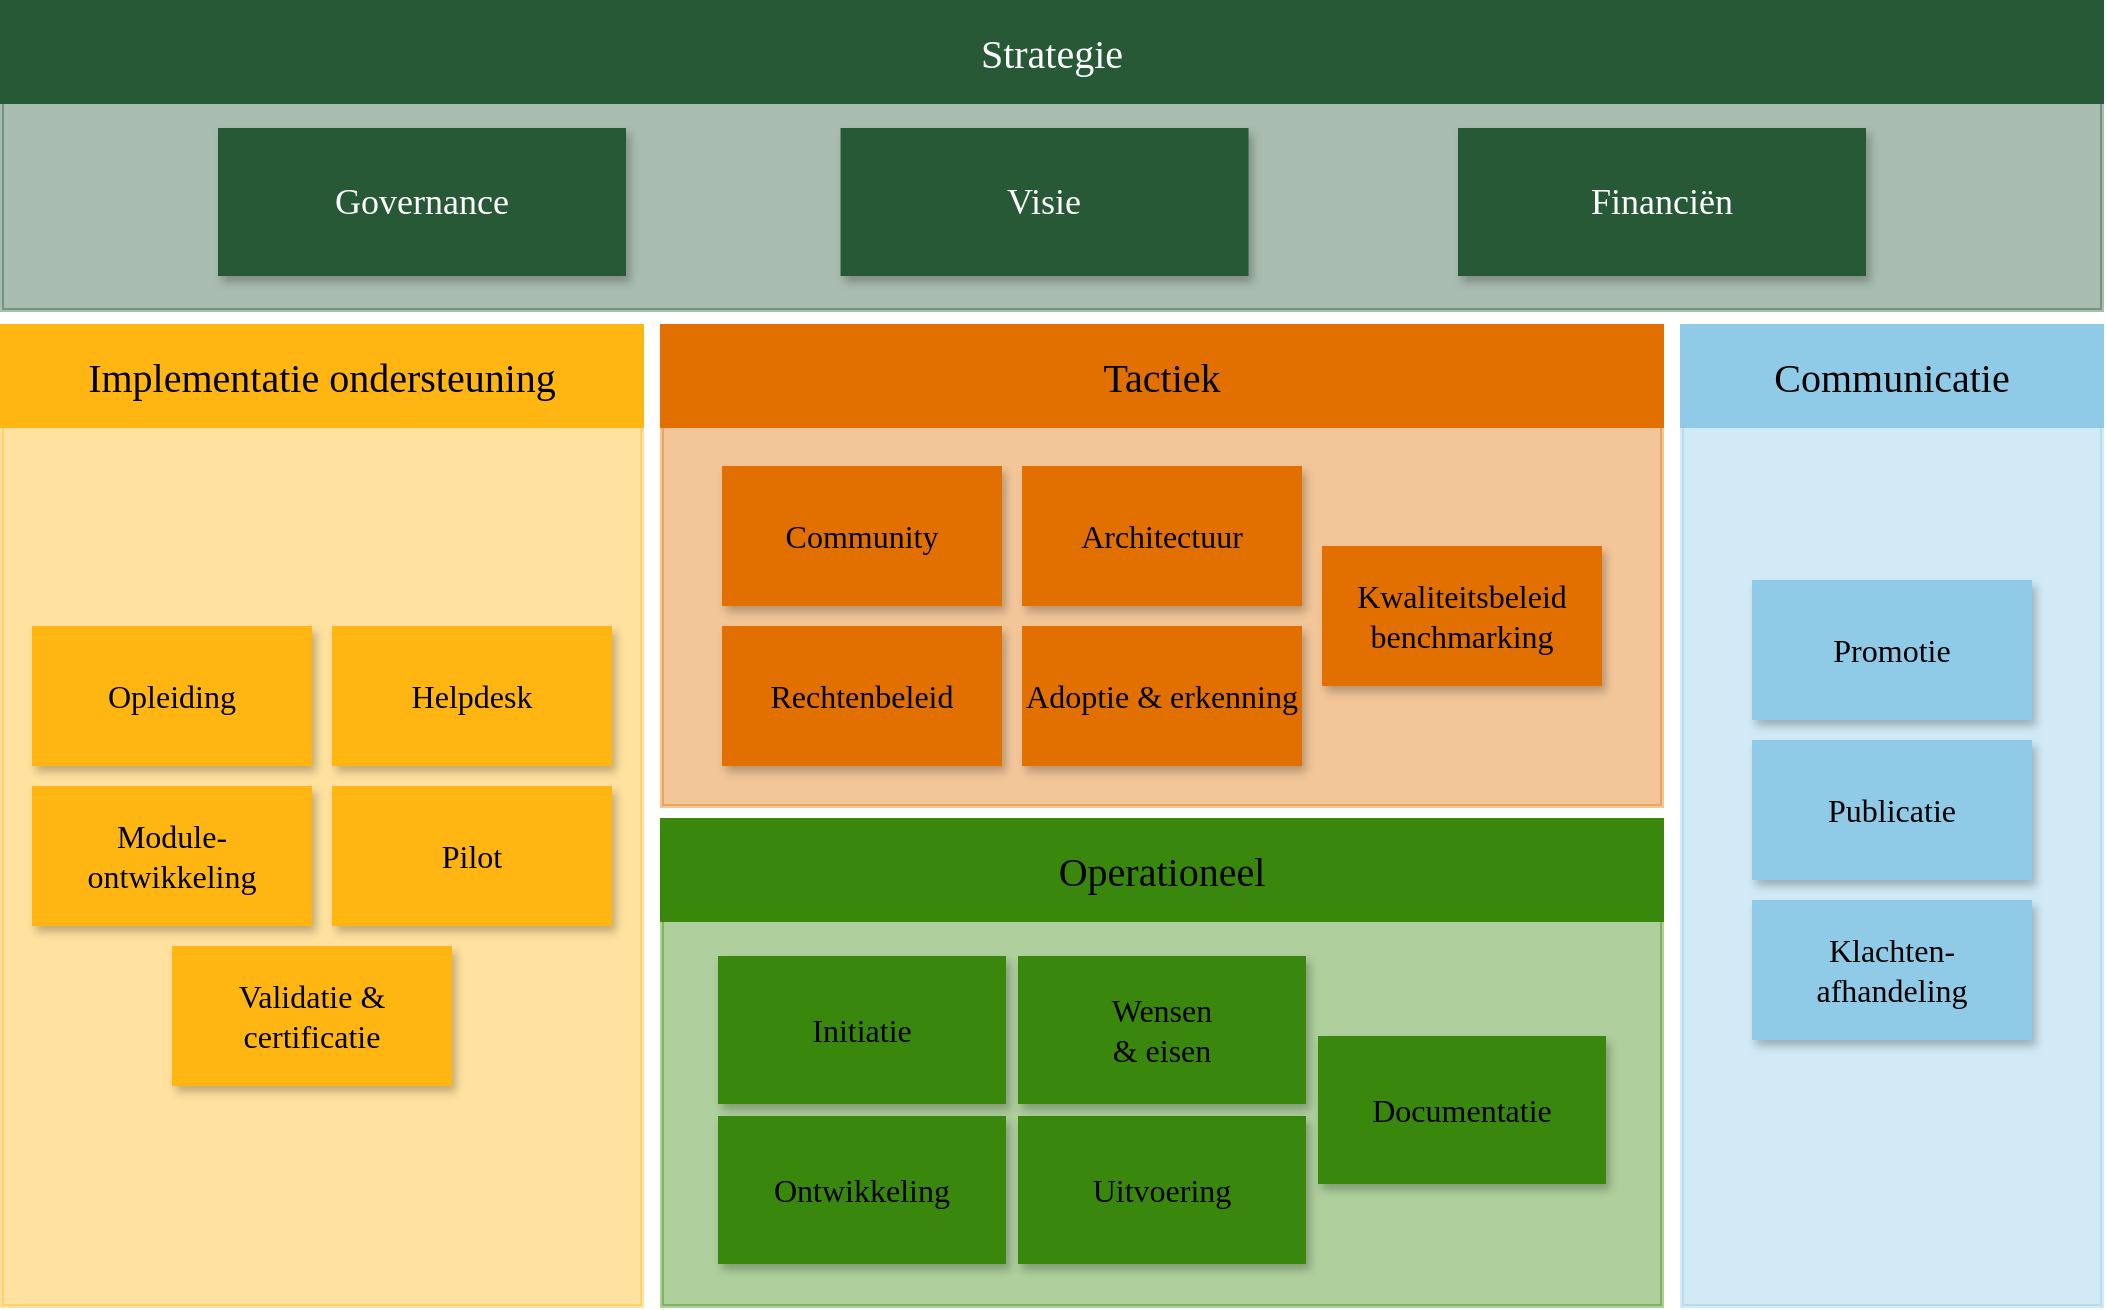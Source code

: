 <mxfile version="12.4.2" type="device" pages="4"><diagram name="Bomos_model_v2" id="IkjyRyMnNnL2N2irxYSh"><mxGraphModel dx="1106" dy="997" grid="1" gridSize="10" guides="1" tooltips="1" connect="1" arrows="1" fold="1" page="1" pageScale="1" pageWidth="1654" pageHeight="1169" math="0" shadow="0"><root><mxCell id="3etn9GdonzsonG2RXUrw-0"/><mxCell id="3etn9GdonzsonG2RXUrw-1" parent="3etn9GdonzsonG2RXUrw-0"/><mxCell id="3etn9GdonzsonG2RXUrw-2" value="" style="rounded=0;whiteSpace=wrap;html=1;strokeWidth=2;fillColor=#39870C;fontSize=16;strokeColor=#39870C;shadow=0;fontFamily=Verdana;opacity=40;fontColor=#000000;" vertex="1" parent="3etn9GdonzsonG2RXUrw-1"><mxGeometry x="350" y="487" width="500" height="193" as="geometry"/></mxCell><mxCell id="3etn9GdonzsonG2RXUrw-3" value="" style="rounded=0;whiteSpace=wrap;html=1;strokeWidth=2;fillColor=#E17000;fontSize=16;strokeColor=#E17000;shadow=0;fontFamily=Verdana;opacity=40;fontColor=#000000;" vertex="1" parent="3etn9GdonzsonG2RXUrw-1"><mxGeometry x="350" y="240" width="500" height="190" as="geometry"/></mxCell><mxCell id="3etn9GdonzsonG2RXUrw-4" value="" style="rounded=0;whiteSpace=wrap;html=1;strokeWidth=2;fillColor=#8FCAE7;fontSize=16;strokeColor=#8FCAE7;shadow=0;fontFamily=Verdana;opacity=40;fontColor=#000000;" vertex="1" parent="3etn9GdonzsonG2RXUrw-1"><mxGeometry x="860" y="235" width="210" height="445" as="geometry"/></mxCell><mxCell id="3etn9GdonzsonG2RXUrw-5" value="" style="rounded=0;whiteSpace=wrap;html=1;strokeWidth=2;fillColor=#FFB612;fontSize=16;strokeColor=#FFB612;shadow=0;fontFamily=Verdana;opacity=40;fontColor=#000000;" vertex="1" parent="3etn9GdonzsonG2RXUrw-1"><mxGeometry x="20" y="240" width="320" height="440" as="geometry"/></mxCell><mxCell id="3etn9GdonzsonG2RXUrw-6" value="&lt;font style=&quot;font-size: 20px;&quot;&gt;Strategie&lt;/font&gt;" style="rounded=0;whiteSpace=wrap;html=1;strokeWidth=2;fillColor=#275937;fontSize=20;strokeColor=#275937;shadow=0;fontFamily=Verdana;fontColor=#FFFFFF;" vertex="1" parent="3etn9GdonzsonG2RXUrw-1"><mxGeometry x="20" y="28" width="1050" height="50" as="geometry"/></mxCell><mxCell id="3etn9GdonzsonG2RXUrw-7" value="" style="rounded=0;whiteSpace=wrap;html=1;strokeWidth=2;fillColor=#275937;fontSize=16;strokeColor=#275937;shadow=0;fontFamily=Verdana;opacity=40;fontColor=#FFFFFF;" vertex="1" parent="3etn9GdonzsonG2RXUrw-1"><mxGeometry x="20" y="72" width="1050" height="110" as="geometry"/></mxCell><mxCell id="3etn9GdonzsonG2RXUrw-8" value="&lt;font style=&quot;font-size: 18px&quot;&gt;Visie&lt;/font&gt;" style="rounded=0;whiteSpace=wrap;html=1;strokeWidth=4;fillColor=#275937;fontSize=16;strokeColor=#275937;shadow=1;fontFamily=Verdana;fontColor=#FFFFFF;" vertex="1" parent="3etn9GdonzsonG2RXUrw-1"><mxGeometry x="441.27" y="93" width="200" height="70" as="geometry"/></mxCell><mxCell id="3etn9GdonzsonG2RXUrw-9" value="&lt;font style=&quot;font-size: 18px&quot;&gt;Financiën&lt;/font&gt;" style="rounded=0;whiteSpace=wrap;html=1;strokeWidth=4;fillColor=#275937;fontSize=16;strokeColor=#275937;shadow=1;fontFamily=Verdana;fontColor=#FFFFFF;" vertex="1" parent="3etn9GdonzsonG2RXUrw-1"><mxGeometry x="750" y="93" width="200" height="70" as="geometry"/></mxCell><mxCell id="3etn9GdonzsonG2RXUrw-10" value="&lt;font style=&quot;font-size: 16px&quot;&gt;Opleiding&lt;/font&gt;" style="rounded=0;whiteSpace=wrap;html=1;strokeWidth=4;fillColor=#FFB612;fontSize=16;strokeColor=none;shadow=1;fontFamily=Verdana;fontColor=#000000;" vertex="1" parent="3etn9GdonzsonG2RXUrw-1"><mxGeometry x="35" y="340" width="140" height="70" as="geometry"/></mxCell><mxCell id="3etn9GdonzsonG2RXUrw-11" value="&lt;font style=&quot;font-size: 18px&quot;&gt;Governance&lt;/font&gt;" style="rounded=0;whiteSpace=wrap;html=1;strokeWidth=4;fillColor=#275937;fontSize=16;strokeColor=#275937;shadow=1;fontFamily=Verdana;fontColor=#FFFFFF;" vertex="1" parent="3etn9GdonzsonG2RXUrw-1"><mxGeometry x="130" y="93" width="200" height="70" as="geometry"/></mxCell><mxCell id="3etn9GdonzsonG2RXUrw-12" value="&lt;font style=&quot;font-size: 16px&quot;&gt;Helpdesk&lt;/font&gt;" style="rounded=0;whiteSpace=wrap;html=1;strokeWidth=4;fillColor=#FFB612;fontSize=16;strokeColor=none;shadow=1;fontFamily=Verdana;fontColor=#000000;" vertex="1" parent="3etn9GdonzsonG2RXUrw-1"><mxGeometry x="185" y="340" width="140" height="70" as="geometry"/></mxCell><mxCell id="3etn9GdonzsonG2RXUrw-13" value="&lt;font style=&quot;font-size: 16px&quot;&gt;Pilot&lt;/font&gt;" style="rounded=0;whiteSpace=wrap;html=1;strokeWidth=4;fillColor=#FFB612;fontSize=16;strokeColor=none;shadow=1;fontFamily=Verdana;fontColor=#000000;" vertex="1" parent="3etn9GdonzsonG2RXUrw-1"><mxGeometry x="185" y="420" width="140" height="70" as="geometry"/></mxCell><mxCell id="3etn9GdonzsonG2RXUrw-14" value="&lt;font style=&quot;font-size: 16px&quot;&gt;Module- ontwikkeling&lt;/font&gt;" style="rounded=0;whiteSpace=wrap;html=1;strokeWidth=4;fillColor=#FFB612;fontSize=16;strokeColor=none;shadow=1;fontFamily=Verdana;fontColor=#000000;" vertex="1" parent="3etn9GdonzsonG2RXUrw-1"><mxGeometry x="35" y="420" width="140" height="70" as="geometry"/></mxCell><mxCell id="3etn9GdonzsonG2RXUrw-15" value="&lt;font style=&quot;font-size: 16px&quot;&gt;Validatie &amp;amp; certificatie&lt;/font&gt;" style="rounded=0;whiteSpace=wrap;html=1;strokeWidth=4;fillColor=#FFB612;fontSize=16;strokeColor=none;shadow=1;fontFamily=Verdana;fontColor=#000000;" vertex="1" parent="3etn9GdonzsonG2RXUrw-1"><mxGeometry x="105" y="500" width="140" height="70" as="geometry"/></mxCell><mxCell id="3etn9GdonzsonG2RXUrw-16" value="&lt;font style=&quot;font-size: 20px;&quot;&gt;Implementatie ondersteuning&lt;/font&gt;" style="rounded=0;whiteSpace=wrap;html=1;strokeWidth=2;fillColor=#FFB612;fontSize=20;strokeColor=#FFB612;shadow=0;fontFamily=Verdana;fontColor=#000000;" vertex="1" parent="3etn9GdonzsonG2RXUrw-1"><mxGeometry x="20" y="190" width="320" height="50" as="geometry"/></mxCell><mxCell id="3etn9GdonzsonG2RXUrw-17" value="&lt;font style=&quot;font-size: 20px;&quot;&gt;Tactiek&lt;/font&gt;" style="rounded=0;whiteSpace=wrap;html=1;strokeWidth=2;fillColor=#E17000;fontSize=20;strokeColor=#E17000;shadow=0;fontFamily=Verdana;fontColor=#000000;" vertex="1" parent="3etn9GdonzsonG2RXUrw-1"><mxGeometry x="350" y="190" width="500" height="50" as="geometry"/></mxCell><mxCell id="3etn9GdonzsonG2RXUrw-18" value="&lt;font style=&quot;font-size: 20px;&quot;&gt;Communicatie&lt;/font&gt;" style="rounded=0;whiteSpace=wrap;html=1;strokeWidth=2;fillColor=#8FCAE7;fontSize=20;strokeColor=#8FCAE7;shadow=0;fontFamily=Verdana;fontColor=#000000;" vertex="1" parent="3etn9GdonzsonG2RXUrw-1"><mxGeometry x="860" y="190" width="210" height="50" as="geometry"/></mxCell><mxCell id="3etn9GdonzsonG2RXUrw-19" value="&lt;font style=&quot;font-size: 20px;&quot;&gt;Operationeel&lt;/font&gt;" style="rounded=0;whiteSpace=wrap;html=1;strokeWidth=2;fillColor=#39870C;fontSize=20;strokeColor=#39870C;shadow=0;fontFamily=Verdana;fontColor=#000000;" vertex="1" parent="3etn9GdonzsonG2RXUrw-1"><mxGeometry x="350" y="437" width="500" height="50" as="geometry"/></mxCell><mxCell id="3etn9GdonzsonG2RXUrw-20" value="&lt;font style=&quot;font-size: 16px&quot;&gt;Community&lt;/font&gt;" style="rounded=0;whiteSpace=wrap;html=1;strokeWidth=4;fillColor=#E17000;fontSize=16;strokeColor=none;shadow=1;fontFamily=Verdana;fontColor=#000000;" vertex="1" parent="3etn9GdonzsonG2RXUrw-1"><mxGeometry x="380" y="260" width="140" height="70" as="geometry"/></mxCell><mxCell id="3etn9GdonzsonG2RXUrw-21" value="&lt;font style=&quot;font-size: 16px&quot;&gt;Architectuur&lt;/font&gt;" style="rounded=0;whiteSpace=wrap;html=1;strokeWidth=4;fillColor=#E17000;fontSize=16;strokeColor=none;shadow=1;fontFamily=Verdana;fontColor=#000000;" vertex="1" parent="3etn9GdonzsonG2RXUrw-1"><mxGeometry x="530" y="260" width="140" height="70" as="geometry"/></mxCell><mxCell id="3etn9GdonzsonG2RXUrw-22" value="&lt;font style=&quot;font-size: 16px&quot;&gt;Kwaliteitsbeleid benchmarking&lt;/font&gt;" style="rounded=0;whiteSpace=wrap;html=1;strokeWidth=4;fillColor=#E17000;fontSize=16;strokeColor=none;shadow=1;fontFamily=Verdana;fontColor=#000000;" vertex="1" parent="3etn9GdonzsonG2RXUrw-1"><mxGeometry x="680" y="300" width="140" height="70" as="geometry"/></mxCell><mxCell id="3etn9GdonzsonG2RXUrw-23" value="&lt;font style=&quot;font-size: 16px&quot;&gt;Rechtenbeleid&lt;/font&gt;" style="rounded=0;whiteSpace=wrap;html=1;strokeWidth=4;fillColor=#E17000;fontSize=16;strokeColor=none;shadow=1;fontFamily=Verdana;fontColor=#000000;" vertex="1" parent="3etn9GdonzsonG2RXUrw-1"><mxGeometry x="380" y="340" width="140" height="70" as="geometry"/></mxCell><mxCell id="3etn9GdonzsonG2RXUrw-24" value="&lt;font style=&quot;font-size: 16px&quot;&gt;Adoptie &amp;amp; erkenning&lt;/font&gt;" style="rounded=0;whiteSpace=wrap;html=1;strokeWidth=4;fillColor=#E17000;fontSize=16;strokeColor=none;shadow=1;fontFamily=Verdana;fontColor=#000000;" vertex="1" parent="3etn9GdonzsonG2RXUrw-1"><mxGeometry x="530" y="340" width="140" height="70" as="geometry"/></mxCell><mxCell id="3etn9GdonzsonG2RXUrw-25" value="&lt;font style=&quot;font-size: 16px&quot;&gt;Initiatie&lt;/font&gt;" style="rounded=0;whiteSpace=wrap;html=1;strokeWidth=4;fillColor=#39870C;fontSize=16;strokeColor=#39870C;shadow=1;fontFamily=Verdana;fontColor=#000000;" vertex="1" parent="3etn9GdonzsonG2RXUrw-1"><mxGeometry x="380" y="507" width="140" height="70" as="geometry"/></mxCell><mxCell id="3etn9GdonzsonG2RXUrw-26" value="&lt;font style=&quot;font-size: 16px&quot;&gt;Ontwikkeling&lt;/font&gt;" style="rounded=0;whiteSpace=wrap;html=1;strokeWidth=4;fillColor=#39870C;fontSize=16;strokeColor=#39870C;shadow=1;fontFamily=Verdana;fontColor=#000000;" vertex="1" parent="3etn9GdonzsonG2RXUrw-1"><mxGeometry x="380" y="587" width="140" height="70" as="geometry"/></mxCell><mxCell id="3etn9GdonzsonG2RXUrw-27" value="&lt;font style=&quot;font-size: 16px&quot;&gt;Uitvoering&lt;/font&gt;" style="rounded=0;whiteSpace=wrap;html=1;strokeWidth=4;fillColor=#39870C;fontSize=16;strokeColor=#39870C;shadow=1;fontFamily=Verdana;fontColor=#000000;" vertex="1" parent="3etn9GdonzsonG2RXUrw-1"><mxGeometry x="530" y="587" width="140" height="70" as="geometry"/></mxCell><mxCell id="3etn9GdonzsonG2RXUrw-28" value="&lt;font style=&quot;font-size: 16px&quot;&gt;Wensen &lt;br&gt;&amp;amp; eisen&lt;/font&gt;" style="rounded=0;whiteSpace=wrap;html=1;strokeWidth=4;fillColor=#39870C;fontSize=16;strokeColor=#39870C;shadow=1;fontFamily=Verdana;fontColor=#000000;" vertex="1" parent="3etn9GdonzsonG2RXUrw-1"><mxGeometry x="530" y="507" width="140" height="70" as="geometry"/></mxCell><mxCell id="3etn9GdonzsonG2RXUrw-29" value="&lt;font style=&quot;font-size: 16px&quot;&gt;Documentatie&lt;/font&gt;" style="rounded=0;whiteSpace=wrap;html=1;strokeWidth=4;fillColor=#39870C;fontSize=16;strokeColor=#39870C;shadow=1;fontFamily=Verdana;fontColor=#000000;" vertex="1" parent="3etn9GdonzsonG2RXUrw-1"><mxGeometry x="680" y="547" width="140" height="70" as="geometry"/></mxCell><mxCell id="3etn9GdonzsonG2RXUrw-30" value="&lt;font style=&quot;font-size: 16px&quot;&gt;Promotie&lt;/font&gt;" style="rounded=0;whiteSpace=wrap;html=1;strokeWidth=4;fillColor=#8FCAE7;fontSize=16;strokeColor=none;shadow=1;fontFamily=Verdana;fontColor=#000000;" vertex="1" parent="3etn9GdonzsonG2RXUrw-1"><mxGeometry x="895" y="317" width="140" height="70" as="geometry"/></mxCell><mxCell id="3etn9GdonzsonG2RXUrw-31" value="&lt;font style=&quot;font-size: 16px&quot;&gt;Publicatie&lt;/font&gt;" style="rounded=0;whiteSpace=wrap;html=1;strokeWidth=4;fillColor=#8FCAE7;fontSize=16;strokeColor=none;shadow=1;fontFamily=Verdana;fontColor=#000000;" vertex="1" parent="3etn9GdonzsonG2RXUrw-1"><mxGeometry x="895" y="397" width="140" height="70" as="geometry"/></mxCell><mxCell id="3etn9GdonzsonG2RXUrw-32" value="&lt;font style=&quot;font-size: 16px&quot;&gt;Klachten- afhandeling&lt;/font&gt;" style="rounded=0;whiteSpace=wrap;html=1;strokeWidth=4;fillColor=#8FCAE7;fontSize=16;strokeColor=none;shadow=1;fontFamily=Verdana;fontColor=#000000;" vertex="1" parent="3etn9GdonzsonG2RXUrw-1"><mxGeometry x="895" y="477" width="140" height="70" as="geometry"/></mxCell></root></mxGraphModel></diagram><diagram name="Bomos_levenscyclus_v2" id="XZDy9D6DVG-qFrSEI-ty"><mxGraphModel dx="1106" dy="997" grid="1" gridSize="10" guides="1" tooltips="1" connect="1" arrows="1" fold="1" page="1" pageScale="1" pageWidth="1654" pageHeight="1169" math="0" shadow="0"><root><mxCell id="EBD9-BhznfnSDQc0wtR0-0"/><mxCell id="EBD9-BhznfnSDQc0wtR0-1" parent="EBD9-BhznfnSDQc0wtR0-0"/><mxCell id="EBD9-BhznfnSDQc0wtR0-2" value="Creatie / Ontwikkeling" style="rounded=0;whiteSpace=wrap;html=1;fillColor=#8FCAE7;strokeColor=none;align=right;horizontal=0;spacingTop=0;spacingBottom=0;spacingRight=12;spacing=0;fontSize=16;fontFamily=Verdana;strokeWidth=2;fontColor=#275937;" vertex="1" parent="EBD9-BhznfnSDQc0wtR0-1"><mxGeometry x="120" y="130" width="120" height="390" as="geometry"/></mxCell><mxCell id="EBD9-BhznfnSDQc0wtR0-3" value="" style="endArrow=block;html=1;strokeWidth=4;fillColor=#dae8fc;strokeColor=#275937;fontFamily=Verdana;endFill=1;" edge="1" parent="EBD9-BhznfnSDQc0wtR0-1"><mxGeometry width="50" height="50" relative="1" as="geometry"><mxPoint x="100" y="520" as="sourcePoint"/><mxPoint x="100" y="130" as="targetPoint"/></mxGeometry></mxCell><mxCell id="EBD9-BhznfnSDQc0wtR0-4" value="Adoptie" style="text;html=1;align=center;verticalAlign=middle;resizable=0;points=[];;labelBackgroundColor=#ffffff;fontSize=16;fontFamily=Verdana;fontColor=#275937;" vertex="1" connectable="0" parent="EBD9-BhznfnSDQc0wtR0-3"><mxGeometry x="-0.154" relative="1" as="geometry"><mxPoint x="-40" y="-35" as="offset"/></mxGeometry></mxCell><mxCell id="EBD9-BhznfnSDQc0wtR0-5" value="Introductiefase" style="rounded=0;whiteSpace=wrap;html=1;fillColor=#8FCAE7;strokeColor=none;align=right;horizontal=0;spacingTop=0;spacingBottom=0;spacingRight=12;spacing=0;fontSize=16;fontFamily=Verdana;strokeWidth=2;fontColor=#275937;" vertex="1" parent="EBD9-BhznfnSDQc0wtR0-1"><mxGeometry x="260" y="130" width="120" height="390" as="geometry"/></mxCell><mxCell id="EBD9-BhznfnSDQc0wtR0-6" value="Implementatie / groei" style="rounded=0;whiteSpace=wrap;html=1;fillColor=#8FCAE7;strokeColor=none;align=right;horizontal=0;spacingTop=0;spacingBottom=0;spacingRight=12;spacing=0;fontSize=16;fontFamily=Verdana;strokeWidth=2;fontColor=#275937;" vertex="1" parent="EBD9-BhznfnSDQc0wtR0-1"><mxGeometry x="400" y="130" width="120" height="390" as="geometry"/></mxCell><mxCell id="EBD9-BhznfnSDQc0wtR0-7" value="Volwaardige&lt;br&gt;&amp;nbsp;toepassing" style="rounded=0;whiteSpace=wrap;html=1;fillColor=#8FCAE7;strokeColor=none;align=right;horizontal=0;spacingTop=0;spacingBottom=0;spacingRight=12;spacing=0;fontSize=16;fontFamily=Verdana;strokeWidth=2;fontColor=#275937;" vertex="1" parent="EBD9-BhznfnSDQc0wtR0-1"><mxGeometry x="540" y="130" width="120" height="390" as="geometry"/></mxCell><mxCell id="EBD9-BhznfnSDQc0wtR0-8" value="Uitfaseren" style="rounded=0;whiteSpace=wrap;html=1;fillColor=#8FCAE7;strokeColor=none;align=right;horizontal=0;spacingTop=0;spacingBottom=0;spacingRight=12;spacing=0;fontSize=16;fontStyle=0;fontFamily=Verdana;strokeWidth=2;fontColor=#275937;" vertex="1" parent="EBD9-BhznfnSDQc0wtR0-1"><mxGeometry x="680" y="130" width="240" height="390" as="geometry"/></mxCell><mxCell id="EBD9-BhznfnSDQc0wtR0-9" value="" style="endArrow=block;html=1;strokeWidth=4;fillColor=#dae8fc;strokeColor=#275937;fontFamily=Verdana;endFill=1;" edge="1" parent="EBD9-BhznfnSDQc0wtR0-1"><mxGeometry width="50" height="50" relative="1" as="geometry"><mxPoint x="120" y="540" as="sourcePoint"/><mxPoint x="920" y="540" as="targetPoint"/></mxGeometry></mxCell><mxCell id="EBD9-BhznfnSDQc0wtR0-10" value="Tijd" style="text;html=1;align=center;verticalAlign=middle;resizable=0;points=[];;labelBackgroundColor=#ffffff;fontSize=16;fontFamily=Verdana;fontColor=#275937;" vertex="1" connectable="0" parent="EBD9-BhznfnSDQc0wtR0-9"><mxGeometry x="-0.154" relative="1" as="geometry"><mxPoint x="-18" y="26" as="offset"/></mxGeometry></mxCell><mxCell id="EBD9-BhznfnSDQc0wtR0-11" value="" style="curved=1;endArrow=none;html=1;strokeWidth=4;fontSize=16;fillColor=#aa00ff;strokeColor=#275937;fontFamily=Verdana;endFill=0;" edge="1" parent="EBD9-BhznfnSDQc0wtR0-1"><mxGeometry width="50" height="50" relative="1" as="geometry"><mxPoint x="270" y="500" as="sourcePoint"/><mxPoint x="850" y="400" as="targetPoint"/><Array as="points"><mxPoint x="390" y="500"/><mxPoint x="640" y="170"/></Array></mxGeometry></mxCell><mxCell id="EBD9-BhznfnSDQc0wtR0-12" value="" style="curved=1;endArrow=block;html=1;strokeWidth=4;fontSize=16;strokeColor=#275937;fillColor=#aa00ff;fontFamily=Verdana;endFill=1;" edge="1" parent="EBD9-BhznfnSDQc0wtR0-1"><mxGeometry width="50" height="50" relative="1" as="geometry"><mxPoint x="622" y="500" as="sourcePoint"/><mxPoint x="622" y="340" as="targetPoint"/><Array as="points"><mxPoint x="492" y="500"/><mxPoint x="502" y="350"/></Array></mxGeometry></mxCell><mxCell id="EBD9-BhznfnSDQc0wtR0-13" value="" style="curved=1;endArrow=block;html=1;strokeWidth=4;fontSize=16;strokeColor=#275937;fillColor=#aa00ff;fontFamily=Verdana;endFill=1;" edge="1" parent="EBD9-BhznfnSDQc0wtR0-1"><mxGeometry width="50" height="50" relative="1" as="geometry"><mxPoint x="617" y="340" as="sourcePoint"/><mxPoint x="617" y="500" as="targetPoint"/><Array as="points"><mxPoint x="737" y="350"/><mxPoint x="740" y="490"/></Array></mxGeometry></mxCell></root></mxGraphModel></diagram><diagram id="Qfi4T-ULlTtZ5tnTNxiT" name="old_Bomos_model"><mxGraphModel dx="1106" dy="997" grid="1" gridSize="10" guides="1" tooltips="1" connect="1" arrows="1" fold="1" page="1" pageScale="1" pageWidth="1654" pageHeight="1169" math="0" shadow="0"><root><mxCell id="0"/><mxCell id="1" parent="0"/><mxCell id="BRd7GqLTBRqV3fi4aNQX-35" value="" style="rounded=0;whiteSpace=wrap;html=1;strokeWidth=2;fillColor=#A8CF97;fontSize=16;strokeColor=#009F2F;shadow=0;fontFamily=Verdana;" parent="1" vertex="1"><mxGeometry x="350" y="487" width="500" height="193" as="geometry"/></mxCell><mxCell id="BRd7GqLTBRqV3fi4aNQX-34" value="" style="rounded=0;whiteSpace=wrap;html=1;strokeWidth=2;fillColor=#E9BBD0;fontSize=16;strokeColor=#D478A1;shadow=0;fontFamily=Verdana;" parent="1" vertex="1"><mxGeometry x="350" y="240" width="500" height="190" as="geometry"/></mxCell><mxCell id="BRd7GqLTBRqV3fi4aNQX-33" value="" style="rounded=0;whiteSpace=wrap;html=1;strokeWidth=2;fillColor=#80CFF1;fontSize=16;strokeColor=#009EE3;shadow=0;fontFamily=Verdana;" parent="1" vertex="1"><mxGeometry x="860" y="235" width="210" height="445" as="geometry"/></mxCell><mxCell id="BRd7GqLTBRqV3fi4aNQX-19" value="" style="rounded=0;whiteSpace=wrap;html=1;strokeWidth=2;fillColor=#F0D190;fontSize=16;strokeColor=#DFA600;shadow=0;fontFamily=Verdana;" parent="1" vertex="1"><mxGeometry x="20" y="240" width="320" height="440" as="geometry"/></mxCell><mxCell id="BRd7GqLTBRqV3fi4aNQX-8" value="&lt;font style=&quot;font-size: 20px;&quot; color=&quot;#ffffff&quot;&gt;Strategie&lt;/font&gt;" style="rounded=0;whiteSpace=wrap;html=1;strokeWidth=2;fillColor=#E00068;fontSize=20;strokeColor=#E00068;shadow=0;fontFamily=Verdana;" parent="1" vertex="1"><mxGeometry x="20" y="28" width="1050" height="50" as="geometry"/></mxCell><mxCell id="BRd7GqLTBRqV3fi4aNQX-9" value="" style="rounded=0;whiteSpace=wrap;html=1;strokeWidth=2;fillColor=#F09EB2;fontSize=16;strokeColor=#E00068;shadow=0;fontFamily=Verdana;" parent="1" vertex="1"><mxGeometry x="20" y="72" width="1050" height="110" as="geometry"/></mxCell><mxCell id="BRd7GqLTBRqV3fi4aNQX-5" value="&lt;font style=&quot;font-size: 18px&quot; color=&quot;#ffffff&quot;&gt;Visie&lt;/font&gt;" style="rounded=0;whiteSpace=wrap;html=1;strokeWidth=4;fillColor=#E00068;fontSize=16;strokeColor=none;shadow=1;fontFamily=Verdana;" parent="1" vertex="1"><mxGeometry x="441.27" y="88" width="200" height="70" as="geometry"/></mxCell><mxCell id="BRd7GqLTBRqV3fi4aNQX-6" value="&lt;font style=&quot;font-size: 18px&quot; color=&quot;#ffffff&quot;&gt;Financiën&lt;/font&gt;" style="rounded=0;whiteSpace=wrap;html=1;strokeWidth=4;fillColor=#E00068;fontSize=16;strokeColor=none;shadow=1;fontFamily=Verdana;" parent="1" vertex="1"><mxGeometry x="750" y="88" width="200" height="70" as="geometry"/></mxCell><mxCell id="BRd7GqLTBRqV3fi4aNQX-7" value="&lt;font style=&quot;font-size: 16px&quot; color=&quot;#ffffff&quot;&gt;Opleiding&lt;/font&gt;" style="rounded=0;whiteSpace=wrap;html=1;strokeWidth=4;fillColor=#DFA600;fontSize=16;strokeColor=none;shadow=1;fontFamily=Verdana;" parent="1" vertex="1"><mxGeometry x="35" y="340" width="140" height="70" as="geometry"/></mxCell><mxCell id="BRd7GqLTBRqV3fi4aNQX-10" value="&lt;font style=&quot;font-size: 18px&quot; color=&quot;#ffffff&quot;&gt;Governance&lt;/font&gt;" style="rounded=0;whiteSpace=wrap;html=1;strokeWidth=4;fillColor=#E00068;fontSize=16;strokeColor=none;shadow=1;fontFamily=Verdana;" parent="1" vertex="1"><mxGeometry x="130" y="88" width="200" height="70" as="geometry"/></mxCell><mxCell id="BRd7GqLTBRqV3fi4aNQX-11" value="&lt;font style=&quot;font-size: 16px&quot; color=&quot;#ffffff&quot;&gt;Helpdesk&lt;/font&gt;" style="rounded=0;whiteSpace=wrap;html=1;strokeWidth=4;fillColor=#DFA600;fontSize=16;strokeColor=none;shadow=1;fontFamily=Verdana;" parent="1" vertex="1"><mxGeometry x="185" y="340" width="140" height="70" as="geometry"/></mxCell><mxCell id="BRd7GqLTBRqV3fi4aNQX-12" value="&lt;font style=&quot;font-size: 16px&quot; color=&quot;#ffffff&quot;&gt;Pilot&lt;/font&gt;" style="rounded=0;whiteSpace=wrap;html=1;strokeWidth=4;fillColor=#DFA600;fontSize=16;strokeColor=none;shadow=1;fontStyle=0;fontFamily=Verdana;" parent="1" vertex="1"><mxGeometry x="185" y="420" width="140" height="70" as="geometry"/></mxCell><mxCell id="BRd7GqLTBRqV3fi4aNQX-13" value="&lt;font style=&quot;font-size: 16px&quot; color=&quot;#ffffff&quot;&gt;Module- ontwikkeling&lt;/font&gt;" style="rounded=0;whiteSpace=wrap;html=1;strokeWidth=4;fillColor=#DFA600;fontSize=16;strokeColor=none;shadow=1;fontFamily=Verdana;" parent="1" vertex="1"><mxGeometry x="35" y="420" width="140" height="70" as="geometry"/></mxCell><mxCell id="BRd7GqLTBRqV3fi4aNQX-14" value="&lt;font style=&quot;font-size: 16px&quot; color=&quot;#ffffff&quot;&gt;Validatie &amp;amp; certificatie&lt;/font&gt;" style="rounded=0;whiteSpace=wrap;html=1;strokeWidth=4;fillColor=#DFA600;fontSize=16;strokeColor=none;shadow=1;fontFamily=Verdana;" parent="1" vertex="1"><mxGeometry x="105" y="500" width="140" height="70" as="geometry"/></mxCell><mxCell id="BRd7GqLTBRqV3fi4aNQX-15" value="&lt;font style=&quot;font-size: 20px;&quot; color=&quot;#ffffff&quot;&gt;Implementatie ondersteuning&lt;/font&gt;" style="rounded=0;whiteSpace=wrap;html=1;strokeWidth=2;fillColor=#DFA600;fontSize=20;strokeColor=#DFA600;shadow=0;fontFamily=Verdana;" parent="1" vertex="1"><mxGeometry x="20" y="190" width="320" height="50" as="geometry"/></mxCell><mxCell id="BRd7GqLTBRqV3fi4aNQX-16" value="&lt;font style=&quot;font-size: 20px;&quot;&gt;Tactiek&lt;/font&gt;" style="rounded=0;whiteSpace=wrap;html=1;strokeWidth=2;fillColor=#D478A1;fontSize=20;strokeColor=#D478A1;shadow=0;fontFamily=Verdana;fontColor=#FFFFFF;" parent="1" vertex="1"><mxGeometry x="350" y="190" width="500" height="50" as="geometry"/></mxCell><mxCell id="BRd7GqLTBRqV3fi4aNQX-17" value="&lt;font style=&quot;font-size: 20px;&quot; color=&quot;#ffffff&quot;&gt;Communicatie&lt;/font&gt;" style="rounded=0;whiteSpace=wrap;html=1;strokeWidth=2;fillColor=#009EE3;fontSize=20;strokeColor=#009EE3;shadow=0;fontFamily=Verdana;" parent="1" vertex="1"><mxGeometry x="860" y="190" width="210" height="50" as="geometry"/></mxCell><mxCell id="BRd7GqLTBRqV3fi4aNQX-18" value="&lt;font style=&quot;font-size: 20px;&quot; color=&quot;#ffffff&quot;&gt;Operationeel&lt;/font&gt;" style="rounded=0;whiteSpace=wrap;html=1;strokeWidth=2;fillColor=#009F2F;fontSize=20;strokeColor=#009F2F;shadow=0;fontFamily=Verdana;" parent="1" vertex="1"><mxGeometry x="350" y="437" width="500" height="50" as="geometry"/></mxCell><mxCell id="BRd7GqLTBRqV3fi4aNQX-20" value="&lt;font style=&quot;font-size: 16px&quot; color=&quot;#ffffff&quot;&gt;Community&lt;/font&gt;" style="rounded=0;whiteSpace=wrap;html=1;strokeWidth=4;fillColor=#D478A1;fontSize=16;strokeColor=none;shadow=1;fontFamily=Verdana;" parent="1" vertex="1"><mxGeometry x="380" y="260" width="140" height="70" as="geometry"/></mxCell><mxCell id="BRd7GqLTBRqV3fi4aNQX-21" value="&lt;font style=&quot;font-size: 16px&quot; color=&quot;#ffffff&quot;&gt;Architectuur&lt;/font&gt;" style="rounded=0;whiteSpace=wrap;html=1;strokeWidth=4;fillColor=#D478A1;fontSize=16;strokeColor=none;shadow=1;fontFamily=Verdana;" parent="1" vertex="1"><mxGeometry x="530" y="260" width="140" height="70" as="geometry"/></mxCell><mxCell id="BRd7GqLTBRqV3fi4aNQX-22" value="&lt;font style=&quot;font-size: 16px&quot; color=&quot;#ffffff&quot;&gt;Kwaliteitsbeleid benchmarking&lt;/font&gt;" style="rounded=0;whiteSpace=wrap;html=1;strokeWidth=4;fillColor=#D478A1;fontSize=16;strokeColor=none;shadow=1;fontFamily=Verdana;" parent="1" vertex="1"><mxGeometry x="680" y="300" width="140" height="70" as="geometry"/></mxCell><mxCell id="BRd7GqLTBRqV3fi4aNQX-23" value="&lt;font style=&quot;font-size: 16px&quot; color=&quot;#ffffff&quot;&gt;Rechtenbeleid&lt;/font&gt;" style="rounded=0;whiteSpace=wrap;html=1;strokeWidth=4;fillColor=#D478A1;fontSize=16;strokeColor=none;shadow=1;fontFamily=Verdana;" parent="1" vertex="1"><mxGeometry x="380" y="340" width="140" height="70" as="geometry"/></mxCell><mxCell id="BRd7GqLTBRqV3fi4aNQX-24" value="&lt;font style=&quot;font-size: 16px&quot; color=&quot;#ffffff&quot;&gt;Adoptie &amp;amp; erkenning&lt;/font&gt;" style="rounded=0;whiteSpace=wrap;html=1;strokeWidth=4;fillColor=#D478A1;fontSize=16;strokeColor=none;shadow=1;fontFamily=Verdana;" parent="1" vertex="1"><mxGeometry x="530" y="340" width="140" height="70" as="geometry"/></mxCell><mxCell id="BRd7GqLTBRqV3fi4aNQX-25" value="&lt;font style=&quot;font-size: 16px&quot; color=&quot;#ffffff&quot;&gt;Initiatie&lt;/font&gt;" style="rounded=0;whiteSpace=wrap;html=1;strokeWidth=4;fillColor=#009F2F;fontSize=16;strokeColor=none;shadow=1;fontFamily=Verdana;" parent="1" vertex="1"><mxGeometry x="380" y="507" width="140" height="70" as="geometry"/></mxCell><mxCell id="BRd7GqLTBRqV3fi4aNQX-26" value="&lt;font style=&quot;font-size: 16px&quot; color=&quot;#ffffff&quot;&gt;Ontwikkeling&lt;/font&gt;" style="rounded=0;whiteSpace=wrap;html=1;strokeWidth=4;fillColor=#009F2F;fontSize=16;strokeColor=none;shadow=1;fontFamily=Verdana;" parent="1" vertex="1"><mxGeometry x="380" y="587" width="140" height="70" as="geometry"/></mxCell><mxCell id="BRd7GqLTBRqV3fi4aNQX-27" value="&lt;font style=&quot;font-size: 16px&quot; color=&quot;#ffffff&quot;&gt;Uitvoering&lt;/font&gt;" style="rounded=0;whiteSpace=wrap;html=1;strokeWidth=4;fillColor=#009F2F;fontSize=16;strokeColor=none;shadow=1;fontFamily=Verdana;" parent="1" vertex="1"><mxGeometry x="530" y="587" width="140" height="70" as="geometry"/></mxCell><mxCell id="BRd7GqLTBRqV3fi4aNQX-28" value="&lt;font style=&quot;font-size: 16px&quot; color=&quot;#ffffff&quot;&gt;Wensen &lt;br&gt;&amp;amp; eisen&lt;/font&gt;" style="rounded=0;whiteSpace=wrap;html=1;strokeWidth=4;fillColor=#009F2F;fontSize=16;strokeColor=none;shadow=1;fontFamily=Verdana;" parent="1" vertex="1"><mxGeometry x="530" y="507" width="140" height="70" as="geometry"/></mxCell><mxCell id="BRd7GqLTBRqV3fi4aNQX-29" value="&lt;font style=&quot;font-size: 16px&quot; color=&quot;#ffffff&quot;&gt;Documentatie&lt;/font&gt;" style="rounded=0;whiteSpace=wrap;html=1;strokeWidth=4;fillColor=#009F2F;fontSize=16;strokeColor=none;shadow=1;fontFamily=Verdana;" parent="1" vertex="1"><mxGeometry x="680" y="547" width="140" height="70" as="geometry"/></mxCell><mxCell id="BRd7GqLTBRqV3fi4aNQX-30" value="&lt;font style=&quot;font-size: 16px&quot; color=&quot;#ffffff&quot;&gt;Promotie&lt;/font&gt;" style="rounded=0;whiteSpace=wrap;html=1;strokeWidth=4;fillColor=#009EE3;fontSize=16;strokeColor=none;shadow=1;fontFamily=Verdana;" parent="1" vertex="1"><mxGeometry x="895" y="317" width="140" height="70" as="geometry"/></mxCell><mxCell id="BRd7GqLTBRqV3fi4aNQX-31" value="&lt;font style=&quot;font-size: 16px&quot; color=&quot;#ffffff&quot;&gt;Publicatie&lt;/font&gt;" style="rounded=0;whiteSpace=wrap;html=1;strokeWidth=4;fillColor=#009EE3;fontSize=16;strokeColor=none;shadow=1;fontFamily=Verdana;" parent="1" vertex="1"><mxGeometry x="895" y="397" width="140" height="70" as="geometry"/></mxCell><mxCell id="BRd7GqLTBRqV3fi4aNQX-32" value="&lt;font style=&quot;font-size: 16px&quot; color=&quot;#ffffff&quot;&gt;Klachten- afhandeling&lt;/font&gt;" style="rounded=0;whiteSpace=wrap;html=1;strokeWidth=4;fillColor=#009EE3;fontSize=16;strokeColor=none;shadow=1;fontFamily=Verdana;" parent="1" vertex="1"><mxGeometry x="895" y="477" width="140" height="70" as="geometry"/></mxCell></root></mxGraphModel></diagram><diagram id="bz1la4sqIYPF6Sw7pjqA" name="old_Bomos_levenscyclus"><mxGraphModel dx="1106" dy="997" grid="1" gridSize="10" guides="1" tooltips="1" connect="1" arrows="1" fold="1" page="1" pageScale="1" pageWidth="1654" pageHeight="1169" math="0" shadow="0"><root><mxCell id="3_u0hhIBlv5ZcTUf7vvY-0"/><mxCell id="3_u0hhIBlv5ZcTUf7vvY-1" parent="3_u0hhIBlv5ZcTUf7vvY-0"/><mxCell id="3_u0hhIBlv5ZcTUf7vvY-3" value="Creatie / Ontwikkeling" style="rounded=0;whiteSpace=wrap;html=1;fillColor=#80CFF1;strokeColor=none;align=right;horizontal=0;spacingTop=0;spacingBottom=0;spacingRight=12;spacing=0;fontSize=16;fontFamily=Verdana;strokeWidth=2;fontColor=#009EE3;" parent="3_u0hhIBlv5ZcTUf7vvY-1" vertex="1"><mxGeometry x="120" y="130" width="120" height="390" as="geometry"/></mxCell><mxCell id="3_u0hhIBlv5ZcTUf7vvY-4" value="" style="endArrow=block;html=1;strokeWidth=4;fillColor=#dae8fc;strokeColor=#009EE3;fontFamily=Verdana;endFill=1;" parent="3_u0hhIBlv5ZcTUf7vvY-1" edge="1"><mxGeometry width="50" height="50" relative="1" as="geometry"><mxPoint x="100" y="520" as="sourcePoint"/><mxPoint x="100" y="130" as="targetPoint"/></mxGeometry></mxCell><mxCell id="3_u0hhIBlv5ZcTUf7vvY-9" value="Adoptie" style="text;html=1;align=center;verticalAlign=middle;resizable=0;points=[];;labelBackgroundColor=#ffffff;fontSize=16;fontFamily=Verdana;fontColor=#009EE3;" parent="3_u0hhIBlv5ZcTUf7vvY-4" vertex="1" connectable="0"><mxGeometry x="-0.154" relative="1" as="geometry"><mxPoint x="-40" y="-35" as="offset"/></mxGeometry></mxCell><mxCell id="3_u0hhIBlv5ZcTUf7vvY-5" value="Introductiefase" style="rounded=0;whiteSpace=wrap;html=1;fillColor=#80CFF1;strokeColor=none;align=right;horizontal=0;spacingTop=0;spacingBottom=0;spacingRight=12;spacing=0;fontSize=16;fontFamily=Verdana;strokeWidth=2;fontColor=#009EE3;" parent="3_u0hhIBlv5ZcTUf7vvY-1" vertex="1"><mxGeometry x="260" y="130" width="120" height="390" as="geometry"/></mxCell><mxCell id="3_u0hhIBlv5ZcTUf7vvY-6" value="Implementatie / groei" style="rounded=0;whiteSpace=wrap;html=1;fillColor=#80CFF1;strokeColor=none;align=right;horizontal=0;spacingTop=0;spacingBottom=0;spacingRight=12;spacing=0;fontSize=16;fontFamily=Verdana;strokeWidth=2;fontColor=#009EE3;" parent="3_u0hhIBlv5ZcTUf7vvY-1" vertex="1"><mxGeometry x="400" y="130" width="120" height="390" as="geometry"/></mxCell><mxCell id="3_u0hhIBlv5ZcTUf7vvY-7" value="Volwaardige&lt;br&gt;&amp;nbsp;toepassing" style="rounded=0;whiteSpace=wrap;html=1;fillColor=#80CFF1;strokeColor=none;align=right;horizontal=0;spacingTop=0;spacingBottom=0;spacingRight=12;spacing=0;fontSize=16;fontFamily=Verdana;strokeWidth=2;fontColor=#009EE3;" parent="3_u0hhIBlv5ZcTUf7vvY-1" vertex="1"><mxGeometry x="540" y="130" width="120" height="390" as="geometry"/></mxCell><mxCell id="3_u0hhIBlv5ZcTUf7vvY-8" value="Uitfaseren" style="rounded=0;whiteSpace=wrap;html=1;fillColor=#80CFF1;strokeColor=none;align=right;horizontal=0;spacingTop=0;spacingBottom=0;spacingRight=12;spacing=0;fontSize=16;fontStyle=0;fontFamily=Verdana;strokeWidth=2;fontColor=#009EE3;" parent="3_u0hhIBlv5ZcTUf7vvY-1" vertex="1"><mxGeometry x="680" y="130" width="240" height="390" as="geometry"/></mxCell><mxCell id="3_u0hhIBlv5ZcTUf7vvY-10" value="" style="endArrow=block;html=1;strokeWidth=4;fillColor=#dae8fc;strokeColor=#009EE3;fontFamily=Verdana;endFill=1;" parent="3_u0hhIBlv5ZcTUf7vvY-1" edge="1"><mxGeometry width="50" height="50" relative="1" as="geometry"><mxPoint x="120" y="540" as="sourcePoint"/><mxPoint x="920" y="540" as="targetPoint"/></mxGeometry></mxCell><mxCell id="3_u0hhIBlv5ZcTUf7vvY-11" value="Tijd" style="text;html=1;align=center;verticalAlign=middle;resizable=0;points=[];;labelBackgroundColor=#ffffff;fontSize=16;fontFamily=Verdana;fontColor=#009EE3;" parent="3_u0hhIBlv5ZcTUf7vvY-10" vertex="1" connectable="0"><mxGeometry x="-0.154" relative="1" as="geometry"><mxPoint x="-18" y="26" as="offset"/></mxGeometry></mxCell><mxCell id="3_u0hhIBlv5ZcTUf7vvY-12" value="" style="curved=1;endArrow=none;html=1;strokeWidth=4;fontSize=16;fillColor=#aa00ff;strokeColor=#99004D;fontFamily=Verdana;endFill=0;" parent="3_u0hhIBlv5ZcTUf7vvY-1" edge="1"><mxGeometry width="50" height="50" relative="1" as="geometry"><mxPoint x="270" y="500" as="sourcePoint"/><mxPoint x="850" y="400" as="targetPoint"/><Array as="points"><mxPoint x="390" y="500"/><mxPoint x="640" y="170"/></Array></mxGeometry></mxCell><mxCell id="3_u0hhIBlv5ZcTUf7vvY-15" value="" style="curved=1;endArrow=block;html=1;strokeWidth=4;fontSize=16;strokeColor=#99004D;fillColor=#aa00ff;fontFamily=Verdana;endFill=1;" parent="3_u0hhIBlv5ZcTUf7vvY-1" edge="1"><mxGeometry width="50" height="50" relative="1" as="geometry"><mxPoint x="622" y="500" as="sourcePoint"/><mxPoint x="622" y="340" as="targetPoint"/><Array as="points"><mxPoint x="492" y="500"/><mxPoint x="502" y="350"/></Array></mxGeometry></mxCell><mxCell id="3_u0hhIBlv5ZcTUf7vvY-16" value="" style="curved=1;endArrow=block;html=1;strokeWidth=4;fontSize=16;strokeColor=#99004D;fillColor=#aa00ff;fontFamily=Verdana;endFill=1;" parent="3_u0hhIBlv5ZcTUf7vvY-1" edge="1"><mxGeometry width="50" height="50" relative="1" as="geometry"><mxPoint x="617" y="340" as="sourcePoint"/><mxPoint x="617" y="500" as="targetPoint"/><Array as="points"><mxPoint x="737" y="350"/><mxPoint x="740" y="490"/></Array></mxGeometry></mxCell></root></mxGraphModel></diagram></mxfile>